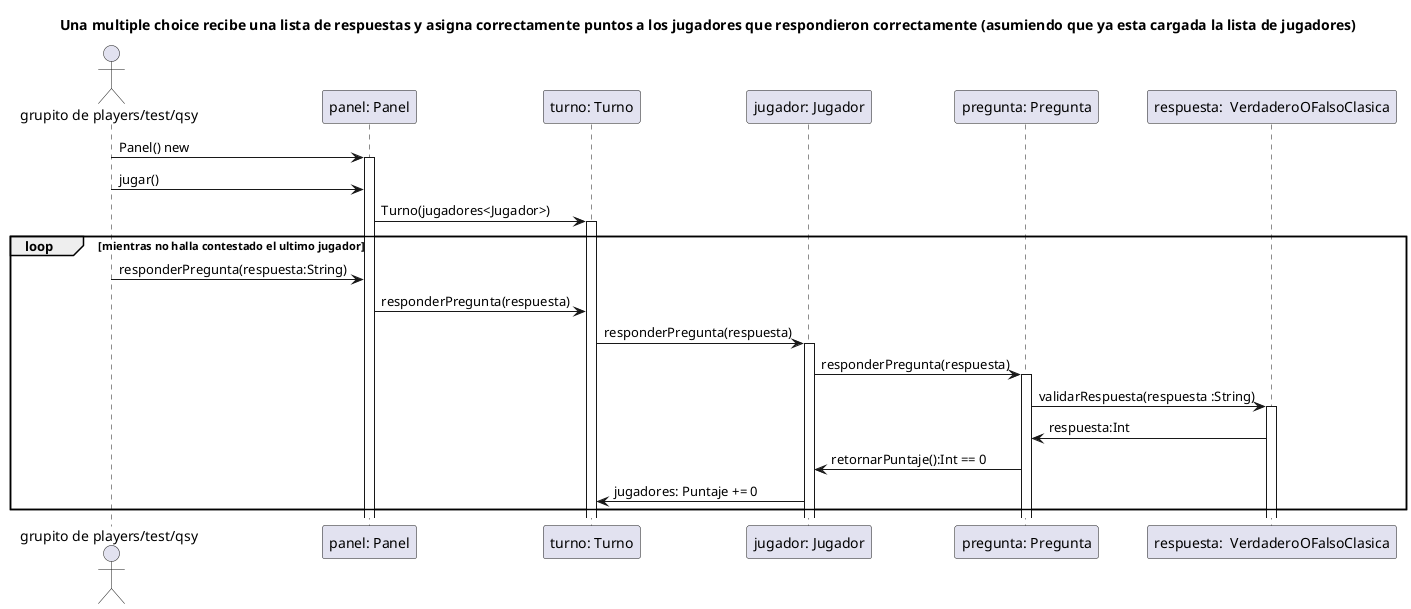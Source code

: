 @startuml  diagrama 3

title Una multiple choice recibe una lista de respuestas y asigna correctamente puntos a los jugadores que respondieron correctamente (asumiendo que ya esta cargada la lista de jugadores)

Actor "grupito de players/test/qsy" as actor
Participant "panel: Panel" as panel
Participant "turno: Turno" as turno
participant "jugador: Jugador" as jugador
participant "pregunta: Pregunta" as pregunta
participant "respuesta:  VerdaderoOFalsoClasica" as  respuesta

actor -> panel:Panel() new
activate panel

actor -> panel: jugar()
panel -> turno: Turno(jugadores<Jugador>)
activate turno
loop mientras no halla contestado el ultimo jugador
actor -> panel: responderPregunta(respuesta:String)
panel -> turno: responderPregunta(respuesta)
turno -> jugador: responderPregunta(respuesta)
activate jugador
jugador -> pregunta:responderPregunta(respuesta)
activate pregunta
pregunta -> respuesta:validarRespuesta(respuesta :String)
activate respuesta
respuesta -> pregunta: respuesta:Int
pregunta -> jugador: retornarPuntaje():Int == 0
jugador -> turno: jugadores: Puntaje += 0
end 


@enduml